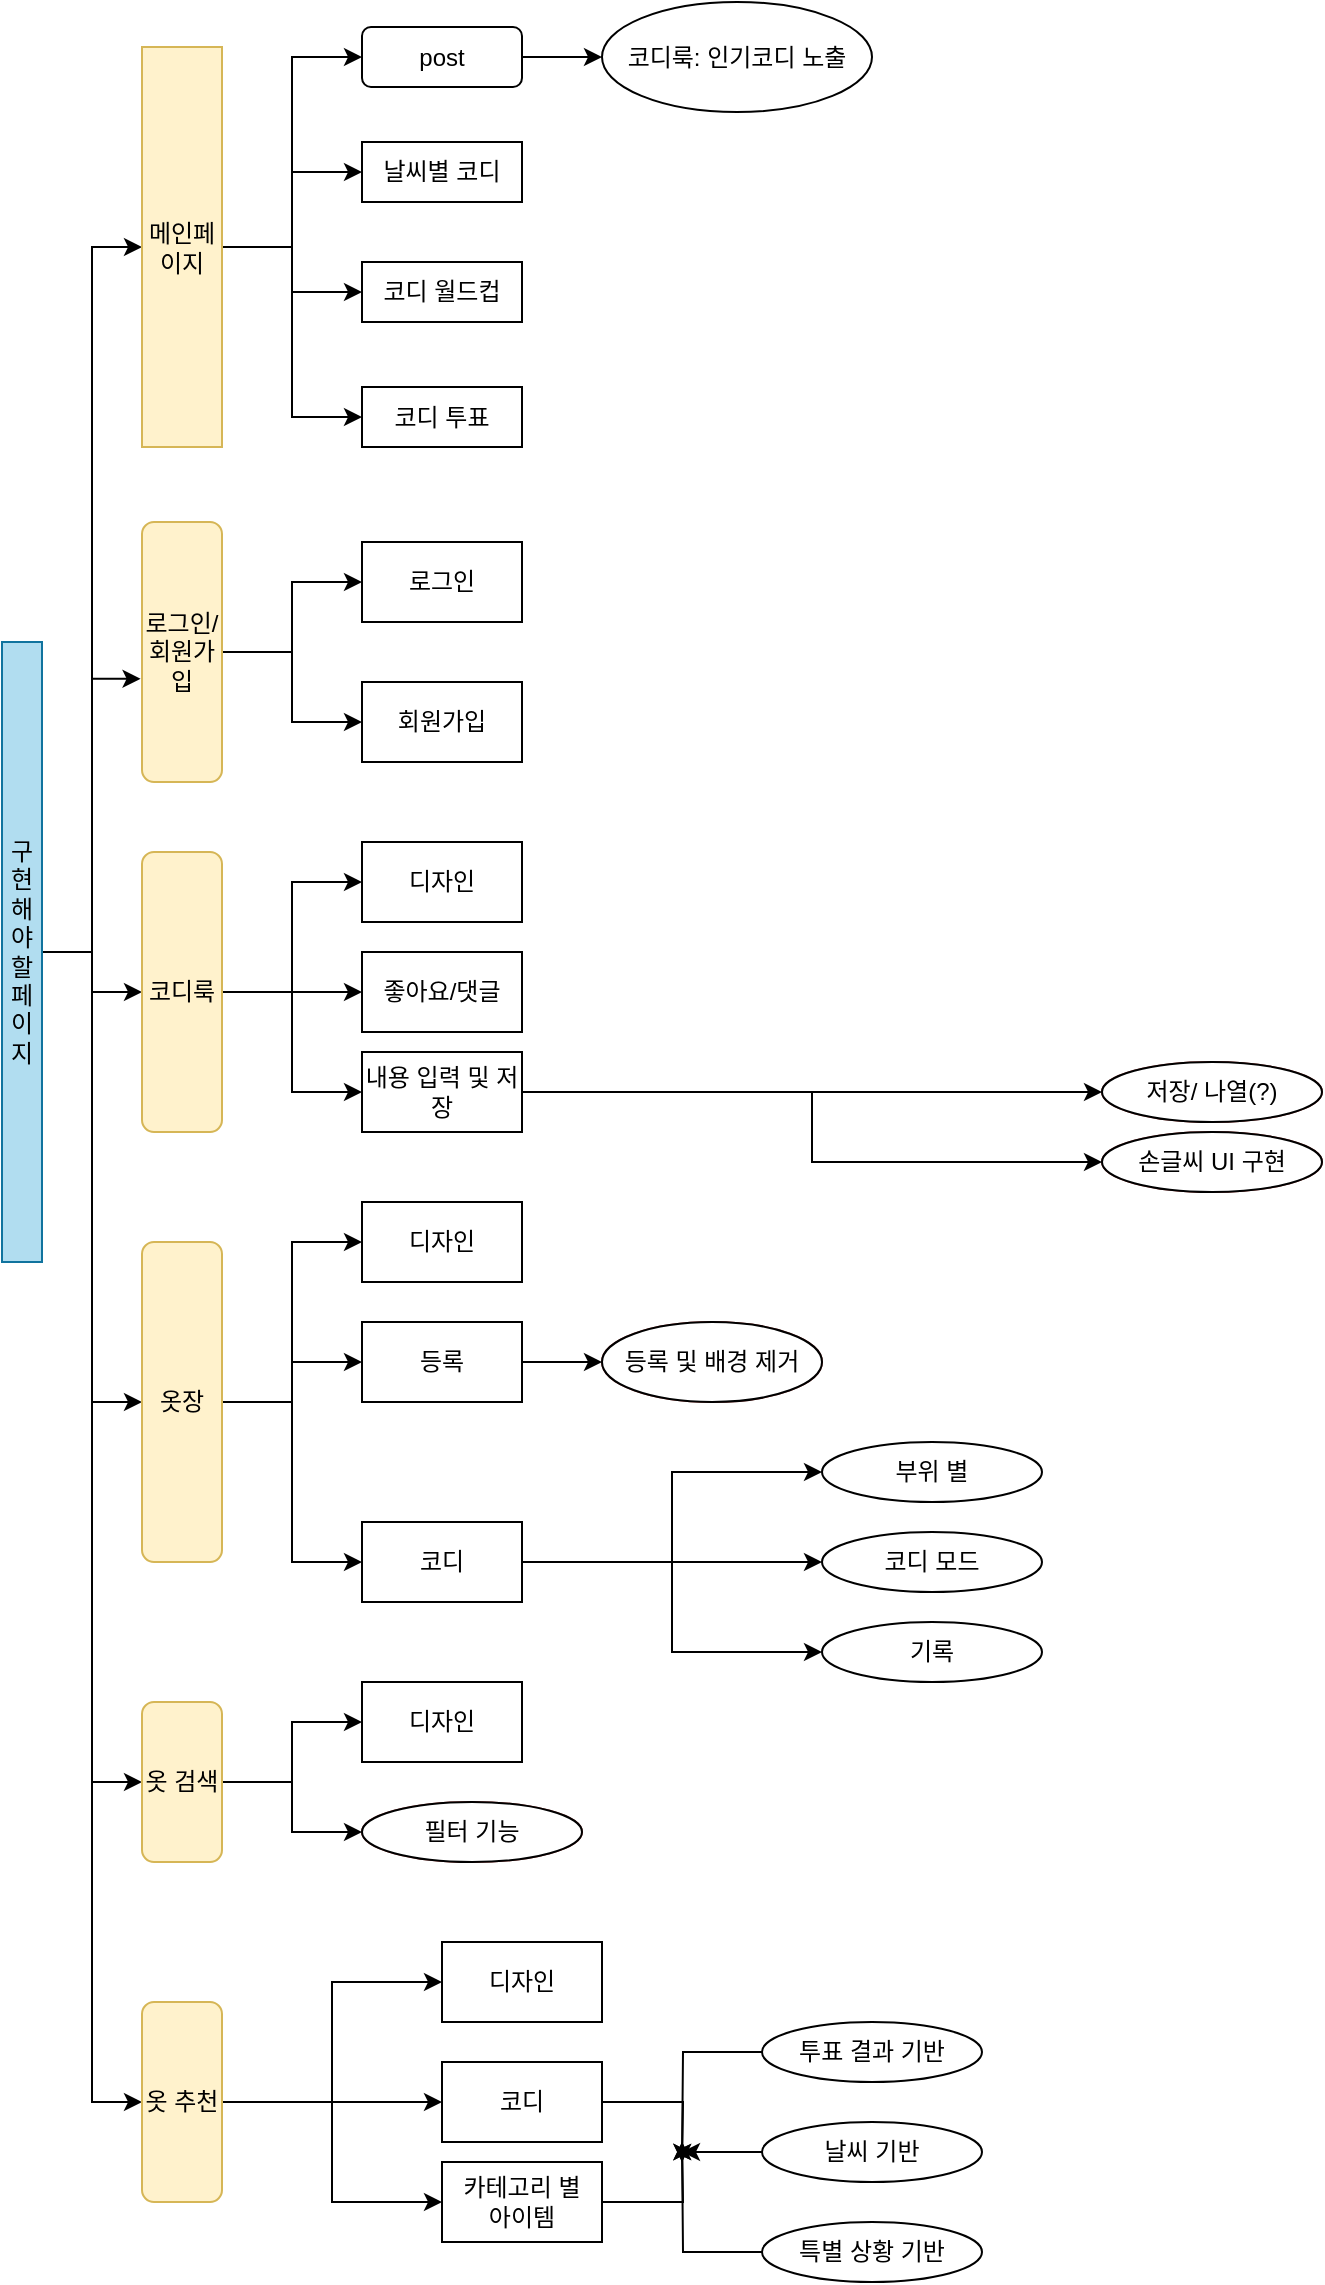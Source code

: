 <mxfile version="13.8.9-1" type="github">
  <diagram id="iKFN6JdOPibq9fqa3J4Q" name="Page-1">
    <mxGraphModel dx="1038" dy="548" grid="1" gridSize="10" guides="1" tooltips="1" connect="1" arrows="1" fold="1" page="1" pageScale="1" pageWidth="827" pageHeight="1169" math="0" shadow="0">
      <root>
        <mxCell id="0" />
        <mxCell id="1" parent="0" />
        <mxCell id="dnD3BIGXRiCvUnItMQ0W-30" style="edgeStyle=orthogonalEdgeStyle;rounded=0;orthogonalLoop=1;jettySize=auto;html=1;entryX=0;entryY=0.5;entryDx=0;entryDy=0;" parent="1" source="dnD3BIGXRiCvUnItMQ0W-1" target="dnD3BIGXRiCvUnItMQ0W-2" edge="1">
          <mxGeometry relative="1" as="geometry" />
        </mxCell>
        <mxCell id="dnD3BIGXRiCvUnItMQ0W-31" style="edgeStyle=orthogonalEdgeStyle;rounded=0;orthogonalLoop=1;jettySize=auto;html=1;entryX=-0.018;entryY=0.603;entryDx=0;entryDy=0;entryPerimeter=0;" parent="1" source="dnD3BIGXRiCvUnItMQ0W-1" target="dnD3BIGXRiCvUnItMQ0W-3" edge="1">
          <mxGeometry relative="1" as="geometry" />
        </mxCell>
        <mxCell id="dnD3BIGXRiCvUnItMQ0W-32" style="edgeStyle=orthogonalEdgeStyle;rounded=0;orthogonalLoop=1;jettySize=auto;html=1;" parent="1" source="dnD3BIGXRiCvUnItMQ0W-1" target="dnD3BIGXRiCvUnItMQ0W-4" edge="1">
          <mxGeometry relative="1" as="geometry" />
        </mxCell>
        <mxCell id="dnD3BIGXRiCvUnItMQ0W-34" style="edgeStyle=orthogonalEdgeStyle;rounded=0;orthogonalLoop=1;jettySize=auto;html=1;entryX=0;entryY=0.5;entryDx=0;entryDy=0;" parent="1" source="dnD3BIGXRiCvUnItMQ0W-1" target="dnD3BIGXRiCvUnItMQ0W-6" edge="1">
          <mxGeometry relative="1" as="geometry" />
        </mxCell>
        <mxCell id="dnD3BIGXRiCvUnItMQ0W-35" style="edgeStyle=orthogonalEdgeStyle;rounded=0;orthogonalLoop=1;jettySize=auto;html=1;entryX=0;entryY=0.5;entryDx=0;entryDy=0;" parent="1" source="dnD3BIGXRiCvUnItMQ0W-1" target="dnD3BIGXRiCvUnItMQ0W-7" edge="1">
          <mxGeometry relative="1" as="geometry" />
        </mxCell>
        <mxCell id="dnD3BIGXRiCvUnItMQ0W-46" style="edgeStyle=orthogonalEdgeStyle;rounded=0;orthogonalLoop=1;jettySize=auto;html=1;entryX=0;entryY=0.5;entryDx=0;entryDy=0;" parent="1" source="dnD3BIGXRiCvUnItMQ0W-1" target="dnD3BIGXRiCvUnItMQ0W-5" edge="1">
          <mxGeometry relative="1" as="geometry" />
        </mxCell>
        <mxCell id="dnD3BIGXRiCvUnItMQ0W-1" value="구현해야할 페이지" style="rounded=0;whiteSpace=wrap;html=1;fillColor=#b1ddf0;strokeColor=#10739e;" parent="1" vertex="1">
          <mxGeometry x="10" y="330" width="20" height="310" as="geometry" />
        </mxCell>
        <mxCell id="dnD3BIGXRiCvUnItMQ0W-21" value="" style="edgeStyle=orthogonalEdgeStyle;rounded=0;orthogonalLoop=1;jettySize=auto;html=1;" parent="1" source="dnD3BIGXRiCvUnItMQ0W-2" target="dnD3BIGXRiCvUnItMQ0W-20" edge="1">
          <mxGeometry relative="1" as="geometry" />
        </mxCell>
        <mxCell id="dnD3BIGXRiCvUnItMQ0W-24" style="edgeStyle=orthogonalEdgeStyle;rounded=0;orthogonalLoop=1;jettySize=auto;html=1;entryX=0;entryY=0.5;entryDx=0;entryDy=0;" parent="1" source="dnD3BIGXRiCvUnItMQ0W-2" target="dnD3BIGXRiCvUnItMQ0W-15" edge="1">
          <mxGeometry relative="1" as="geometry" />
        </mxCell>
        <mxCell id="dnD3BIGXRiCvUnItMQ0W-27" style="edgeStyle=orthogonalEdgeStyle;rounded=0;orthogonalLoop=1;jettySize=auto;html=1;entryX=0;entryY=0.5;entryDx=0;entryDy=0;" parent="1" source="dnD3BIGXRiCvUnItMQ0W-2" target="dnD3BIGXRiCvUnItMQ0W-26" edge="1">
          <mxGeometry relative="1" as="geometry" />
        </mxCell>
        <mxCell id="dnD3BIGXRiCvUnItMQ0W-29" style="edgeStyle=orthogonalEdgeStyle;rounded=0;orthogonalLoop=1;jettySize=auto;html=1;entryX=0;entryY=0.5;entryDx=0;entryDy=0;" parent="1" source="dnD3BIGXRiCvUnItMQ0W-2" target="dnD3BIGXRiCvUnItMQ0W-28" edge="1">
          <mxGeometry relative="1" as="geometry" />
        </mxCell>
        <mxCell id="dnD3BIGXRiCvUnItMQ0W-2" value="메인페이지" style="rounded=1;whiteSpace=wrap;html=1;arcSize=0;fillColor=#fff2cc;strokeColor=#d6b656;" parent="1" vertex="1">
          <mxGeometry x="80" y="32.5" width="40" height="200" as="geometry" />
        </mxCell>
        <mxCell id="dnD3BIGXRiCvUnItMQ0W-36" style="edgeStyle=orthogonalEdgeStyle;rounded=0;orthogonalLoop=1;jettySize=auto;html=1;" parent="1" source="dnD3BIGXRiCvUnItMQ0W-3" target="dnD3BIGXRiCvUnItMQ0W-37" edge="1">
          <mxGeometry relative="1" as="geometry">
            <mxPoint x="190" y="290" as="targetPoint" />
          </mxGeometry>
        </mxCell>
        <mxCell id="dnD3BIGXRiCvUnItMQ0W-41" style="edgeStyle=orthogonalEdgeStyle;rounded=0;orthogonalLoop=1;jettySize=auto;html=1;entryX=0;entryY=0.5;entryDx=0;entryDy=0;" parent="1" source="dnD3BIGXRiCvUnItMQ0W-3" target="dnD3BIGXRiCvUnItMQ0W-40" edge="1">
          <mxGeometry relative="1" as="geometry" />
        </mxCell>
        <mxCell id="dnD3BIGXRiCvUnItMQ0W-3" value="로그인/회원가입" style="rounded=1;whiteSpace=wrap;html=1;fillColor=#fff2cc;strokeColor=#d6b656;" parent="1" vertex="1">
          <mxGeometry x="80" y="270" width="40" height="130" as="geometry" />
        </mxCell>
        <mxCell id="a6otvqooGXa-oV83V2TE-5" style="edgeStyle=orthogonalEdgeStyle;rounded=0;orthogonalLoop=1;jettySize=auto;html=1;entryX=0;entryY=0.5;entryDx=0;entryDy=0;" edge="1" parent="1" source="dnD3BIGXRiCvUnItMQ0W-4" target="a6otvqooGXa-oV83V2TE-2">
          <mxGeometry relative="1" as="geometry" />
        </mxCell>
        <mxCell id="a6otvqooGXa-oV83V2TE-6" style="edgeStyle=orthogonalEdgeStyle;rounded=0;orthogonalLoop=1;jettySize=auto;html=1;entryX=0;entryY=0.5;entryDx=0;entryDy=0;" edge="1" parent="1" source="dnD3BIGXRiCvUnItMQ0W-4" target="a6otvqooGXa-oV83V2TE-3">
          <mxGeometry relative="1" as="geometry" />
        </mxCell>
        <mxCell id="a6otvqooGXa-oV83V2TE-7" style="edgeStyle=orthogonalEdgeStyle;rounded=0;orthogonalLoop=1;jettySize=auto;html=1;entryX=0;entryY=0.5;entryDx=0;entryDy=0;" edge="1" parent="1" source="dnD3BIGXRiCvUnItMQ0W-4" target="a6otvqooGXa-oV83V2TE-4">
          <mxGeometry relative="1" as="geometry" />
        </mxCell>
        <mxCell id="dnD3BIGXRiCvUnItMQ0W-4" value="코디룩" style="rounded=1;whiteSpace=wrap;html=1;fillColor=#fff2cc;strokeColor=#d6b656;" parent="1" vertex="1">
          <mxGeometry x="80" y="435" width="40" height="140" as="geometry" />
        </mxCell>
        <mxCell id="a6otvqooGXa-oV83V2TE-22" style="edgeStyle=orthogonalEdgeStyle;rounded=0;orthogonalLoop=1;jettySize=auto;html=1;" edge="1" parent="1" source="dnD3BIGXRiCvUnItMQ0W-5" target="a6otvqooGXa-oV83V2TE-8">
          <mxGeometry relative="1" as="geometry" />
        </mxCell>
        <mxCell id="a6otvqooGXa-oV83V2TE-23" style="edgeStyle=orthogonalEdgeStyle;rounded=0;orthogonalLoop=1;jettySize=auto;html=1;entryX=0;entryY=0.5;entryDx=0;entryDy=0;" edge="1" parent="1" source="dnD3BIGXRiCvUnItMQ0W-5" target="a6otvqooGXa-oV83V2TE-9">
          <mxGeometry relative="1" as="geometry" />
        </mxCell>
        <mxCell id="a6otvqooGXa-oV83V2TE-24" style="edgeStyle=orthogonalEdgeStyle;rounded=0;orthogonalLoop=1;jettySize=auto;html=1;entryX=0;entryY=0.5;entryDx=0;entryDy=0;" edge="1" parent="1" source="dnD3BIGXRiCvUnItMQ0W-5" target="a6otvqooGXa-oV83V2TE-10">
          <mxGeometry relative="1" as="geometry" />
        </mxCell>
        <mxCell id="dnD3BIGXRiCvUnItMQ0W-5" value="옷장" style="rounded=1;whiteSpace=wrap;html=1;fillColor=#fff2cc;strokeColor=#d6b656;" parent="1" vertex="1">
          <mxGeometry x="80" y="630" width="40" height="160" as="geometry" />
        </mxCell>
        <mxCell id="a6otvqooGXa-oV83V2TE-53" style="edgeStyle=orthogonalEdgeStyle;rounded=0;orthogonalLoop=1;jettySize=auto;html=1;entryX=0;entryY=0.5;entryDx=0;entryDy=0;" edge="1" parent="1" source="dnD3BIGXRiCvUnItMQ0W-6" target="a6otvqooGXa-oV83V2TE-52">
          <mxGeometry relative="1" as="geometry" />
        </mxCell>
        <mxCell id="a6otvqooGXa-oV83V2TE-55" style="edgeStyle=orthogonalEdgeStyle;rounded=0;orthogonalLoop=1;jettySize=auto;html=1;entryX=0;entryY=0.5;entryDx=0;entryDy=0;" edge="1" parent="1" source="dnD3BIGXRiCvUnItMQ0W-6" target="a6otvqooGXa-oV83V2TE-54">
          <mxGeometry relative="1" as="geometry" />
        </mxCell>
        <mxCell id="dnD3BIGXRiCvUnItMQ0W-6" value="옷 검색" style="rounded=1;whiteSpace=wrap;html=1;fillColor=#fff2cc;strokeColor=#d6b656;" parent="1" vertex="1">
          <mxGeometry x="80" y="860" width="40" height="80" as="geometry" />
        </mxCell>
        <mxCell id="a6otvqooGXa-oV83V2TE-41" style="edgeStyle=orthogonalEdgeStyle;rounded=0;orthogonalLoop=1;jettySize=auto;html=1;" edge="1" parent="1" source="dnD3BIGXRiCvUnItMQ0W-7" target="a6otvqooGXa-oV83V2TE-39">
          <mxGeometry relative="1" as="geometry" />
        </mxCell>
        <mxCell id="a6otvqooGXa-oV83V2TE-42" style="edgeStyle=orthogonalEdgeStyle;rounded=0;orthogonalLoop=1;jettySize=auto;html=1;entryX=0;entryY=0.5;entryDx=0;entryDy=0;" edge="1" parent="1" source="dnD3BIGXRiCvUnItMQ0W-7" target="a6otvqooGXa-oV83V2TE-40">
          <mxGeometry relative="1" as="geometry" />
        </mxCell>
        <mxCell id="a6otvqooGXa-oV83V2TE-57" style="edgeStyle=orthogonalEdgeStyle;rounded=0;orthogonalLoop=1;jettySize=auto;html=1;entryX=0;entryY=0.5;entryDx=0;entryDy=0;" edge="1" parent="1" source="dnD3BIGXRiCvUnItMQ0W-7" target="a6otvqooGXa-oV83V2TE-56">
          <mxGeometry relative="1" as="geometry" />
        </mxCell>
        <mxCell id="dnD3BIGXRiCvUnItMQ0W-7" value="옷 추천" style="rounded=1;whiteSpace=wrap;html=1;fillColor=#fff2cc;strokeColor=#d6b656;" parent="1" vertex="1">
          <mxGeometry x="80" y="1010" width="40" height="100" as="geometry" />
        </mxCell>
        <mxCell id="dnD3BIGXRiCvUnItMQ0W-19" value="" style="edgeStyle=orthogonalEdgeStyle;rounded=0;orthogonalLoop=1;jettySize=auto;html=1;" parent="1" source="dnD3BIGXRiCvUnItMQ0W-15" target="dnD3BIGXRiCvUnItMQ0W-18" edge="1">
          <mxGeometry relative="1" as="geometry" />
        </mxCell>
        <mxCell id="dnD3BIGXRiCvUnItMQ0W-15" value="post" style="rounded=1;whiteSpace=wrap;html=1;" parent="1" vertex="1">
          <mxGeometry x="190" y="22.5" width="80" height="30" as="geometry" />
        </mxCell>
        <mxCell id="dnD3BIGXRiCvUnItMQ0W-18" value="코디룩: 인기코디 노출" style="ellipse;whiteSpace=wrap;html=1;rounded=1;" parent="1" vertex="1">
          <mxGeometry x="310" y="10" width="135" height="55" as="geometry" />
        </mxCell>
        <mxCell id="dnD3BIGXRiCvUnItMQ0W-20" value="날씨별 코디" style="whiteSpace=wrap;html=1;rounded=1;arcSize=0;" parent="1" vertex="1">
          <mxGeometry x="190" y="80" width="80" height="30" as="geometry" />
        </mxCell>
        <mxCell id="dnD3BIGXRiCvUnItMQ0W-26" value="코디 월드컵" style="rounded=0;whiteSpace=wrap;html=1;" parent="1" vertex="1">
          <mxGeometry x="190" y="140" width="80" height="30" as="geometry" />
        </mxCell>
        <mxCell id="dnD3BIGXRiCvUnItMQ0W-28" value="코디 투표" style="rounded=0;whiteSpace=wrap;html=1;" parent="1" vertex="1">
          <mxGeometry x="190" y="202.5" width="80" height="30" as="geometry" />
        </mxCell>
        <mxCell id="dnD3BIGXRiCvUnItMQ0W-37" value="로그인" style="rounded=0;whiteSpace=wrap;html=1;" parent="1" vertex="1">
          <mxGeometry x="190" y="280" width="80" height="40" as="geometry" />
        </mxCell>
        <mxCell id="dnD3BIGXRiCvUnItMQ0W-40" value="회원가입" style="rounded=0;whiteSpace=wrap;html=1;" parent="1" vertex="1">
          <mxGeometry x="190" y="350" width="80" height="40" as="geometry" />
        </mxCell>
        <mxCell id="dnD3BIGXRiCvUnItMQ0W-43" style="edgeStyle=orthogonalEdgeStyle;rounded=0;orthogonalLoop=1;jettySize=auto;html=1;exitX=0.5;exitY=1;exitDx=0;exitDy=0;" parent="1" source="dnD3BIGXRiCvUnItMQ0W-28" target="dnD3BIGXRiCvUnItMQ0W-28" edge="1">
          <mxGeometry relative="1" as="geometry" />
        </mxCell>
        <mxCell id="a6otvqooGXa-oV83V2TE-2" value="디자인" style="rounded=0;whiteSpace=wrap;html=1;" vertex="1" parent="1">
          <mxGeometry x="190" y="430" width="80" height="40" as="geometry" />
        </mxCell>
        <mxCell id="a6otvqooGXa-oV83V2TE-3" value="좋아요/댓글" style="rounded=0;whiteSpace=wrap;html=1;" vertex="1" parent="1">
          <mxGeometry x="190" y="485" width="80" height="40" as="geometry" />
        </mxCell>
        <mxCell id="a6otvqooGXa-oV83V2TE-12" value="" style="edgeStyle=orthogonalEdgeStyle;rounded=0;orthogonalLoop=1;jettySize=auto;html=1;" edge="1" parent="1" source="a6otvqooGXa-oV83V2TE-4" target="a6otvqooGXa-oV83V2TE-11">
          <mxGeometry relative="1" as="geometry" />
        </mxCell>
        <mxCell id="a6otvqooGXa-oV83V2TE-17" style="edgeStyle=orthogonalEdgeStyle;rounded=0;orthogonalLoop=1;jettySize=auto;html=1;entryX=0;entryY=0.5;entryDx=0;entryDy=0;" edge="1" parent="1" source="a6otvqooGXa-oV83V2TE-4" target="a6otvqooGXa-oV83V2TE-15">
          <mxGeometry relative="1" as="geometry" />
        </mxCell>
        <mxCell id="a6otvqooGXa-oV83V2TE-4" value="내용 입력 및 저장" style="rounded=0;whiteSpace=wrap;html=1;" vertex="1" parent="1">
          <mxGeometry x="190" y="535" width="80" height="40" as="geometry" />
        </mxCell>
        <mxCell id="a6otvqooGXa-oV83V2TE-8" value="디자인" style="rounded=0;whiteSpace=wrap;html=1;" vertex="1" parent="1">
          <mxGeometry x="190" y="610" width="80" height="40" as="geometry" />
        </mxCell>
        <mxCell id="a6otvqooGXa-oV83V2TE-30" style="edgeStyle=orthogonalEdgeStyle;rounded=0;orthogonalLoop=1;jettySize=auto;html=1;" edge="1" parent="1" source="a6otvqooGXa-oV83V2TE-9" target="a6otvqooGXa-oV83V2TE-20">
          <mxGeometry relative="1" as="geometry" />
        </mxCell>
        <mxCell id="a6otvqooGXa-oV83V2TE-9" value="등록" style="rounded=0;whiteSpace=wrap;html=1;" vertex="1" parent="1">
          <mxGeometry x="190" y="670" width="80" height="40" as="geometry" />
        </mxCell>
        <mxCell id="a6otvqooGXa-oV83V2TE-27" style="edgeStyle=orthogonalEdgeStyle;rounded=0;orthogonalLoop=1;jettySize=auto;html=1;entryX=0;entryY=0.5;entryDx=0;entryDy=0;" edge="1" parent="1" source="a6otvqooGXa-oV83V2TE-10" target="a6otvqooGXa-oV83V2TE-21">
          <mxGeometry relative="1" as="geometry" />
        </mxCell>
        <mxCell id="a6otvqooGXa-oV83V2TE-28" style="edgeStyle=orthogonalEdgeStyle;rounded=0;orthogonalLoop=1;jettySize=auto;html=1;entryX=0;entryY=0.5;entryDx=0;entryDy=0;" edge="1" parent="1" source="a6otvqooGXa-oV83V2TE-10" target="a6otvqooGXa-oV83V2TE-25">
          <mxGeometry relative="1" as="geometry" />
        </mxCell>
        <mxCell id="a6otvqooGXa-oV83V2TE-29" style="edgeStyle=orthogonalEdgeStyle;rounded=0;orthogonalLoop=1;jettySize=auto;html=1;entryX=0;entryY=0.5;entryDx=0;entryDy=0;" edge="1" parent="1" source="a6otvqooGXa-oV83V2TE-10" target="a6otvqooGXa-oV83V2TE-26">
          <mxGeometry relative="1" as="geometry" />
        </mxCell>
        <mxCell id="a6otvqooGXa-oV83V2TE-10" value="코디" style="rounded=0;whiteSpace=wrap;html=1;" vertex="1" parent="1">
          <mxGeometry x="190" y="770" width="80" height="40" as="geometry" />
        </mxCell>
        <mxCell id="a6otvqooGXa-oV83V2TE-11" value="저장/ 나열(?)" style="ellipse;whiteSpace=wrap;html=1;rounded=0;fillColor=#f8cecc;strokeColor=#b85450;" vertex="1" parent="1">
          <mxGeometry x="560" y="540" width="110" height="30" as="geometry" />
        </mxCell>
        <mxCell id="a6otvqooGXa-oV83V2TE-15" value="손글씨 UI 구현" style="ellipse;whiteSpace=wrap;html=1;rounded=0;fillColor=#f8cecc;strokeColor=#b85450;" vertex="1" parent="1">
          <mxGeometry x="560" y="575" width="110" height="30" as="geometry" />
        </mxCell>
        <mxCell id="a6otvqooGXa-oV83V2TE-20" value="등록 및 배경 제거" style="ellipse;whiteSpace=wrap;html=1;rounded=0;fillColor=#f8cecc;strokeColor=#b85450;" vertex="1" parent="1">
          <mxGeometry x="310" y="670" width="110" height="40" as="geometry" />
        </mxCell>
        <mxCell id="a6otvqooGXa-oV83V2TE-21" value="부위 별" style="ellipse;whiteSpace=wrap;html=1;rounded=0;" vertex="1" parent="1">
          <mxGeometry x="420" y="730" width="110" height="30" as="geometry" />
        </mxCell>
        <mxCell id="a6otvqooGXa-oV83V2TE-25" value="코디 모드" style="ellipse;whiteSpace=wrap;html=1;rounded=0;" vertex="1" parent="1">
          <mxGeometry x="420" y="775" width="110" height="30" as="geometry" />
        </mxCell>
        <mxCell id="a6otvqooGXa-oV83V2TE-26" value="기록" style="ellipse;whiteSpace=wrap;html=1;rounded=0;" vertex="1" parent="1">
          <mxGeometry x="420" y="820" width="110" height="30" as="geometry" />
        </mxCell>
        <mxCell id="a6otvqooGXa-oV83V2TE-47" style="edgeStyle=orthogonalEdgeStyle;rounded=0;orthogonalLoop=1;jettySize=auto;html=1;" edge="1" parent="1" source="a6otvqooGXa-oV83V2TE-32">
          <mxGeometry relative="1" as="geometry">
            <mxPoint x="350" y="1090" as="targetPoint" />
          </mxGeometry>
        </mxCell>
        <mxCell id="a6otvqooGXa-oV83V2TE-32" value="투표 결과 기반" style="ellipse;whiteSpace=wrap;html=1;rounded=0;" vertex="1" parent="1">
          <mxGeometry x="390" y="1020" width="110" height="30" as="geometry" />
        </mxCell>
        <mxCell id="a6otvqooGXa-oV83V2TE-50" style="edgeStyle=orthogonalEdgeStyle;rounded=0;orthogonalLoop=1;jettySize=auto;html=1;" edge="1" parent="1" source="a6otvqooGXa-oV83V2TE-33">
          <mxGeometry relative="1" as="geometry">
            <mxPoint x="350" y="1085" as="targetPoint" />
          </mxGeometry>
        </mxCell>
        <mxCell id="a6otvqooGXa-oV83V2TE-33" value="날씨 기반" style="ellipse;whiteSpace=wrap;html=1;rounded=0;" vertex="1" parent="1">
          <mxGeometry x="390" y="1070" width="110" height="30" as="geometry" />
        </mxCell>
        <mxCell id="a6otvqooGXa-oV83V2TE-49" style="edgeStyle=orthogonalEdgeStyle;rounded=0;orthogonalLoop=1;jettySize=auto;html=1;" edge="1" parent="1" source="a6otvqooGXa-oV83V2TE-34">
          <mxGeometry relative="1" as="geometry">
            <mxPoint x="350" y="1080" as="targetPoint" />
          </mxGeometry>
        </mxCell>
        <mxCell id="a6otvqooGXa-oV83V2TE-34" value="특별 상황 기반" style="ellipse;whiteSpace=wrap;html=1;rounded=0;" vertex="1" parent="1">
          <mxGeometry x="390" y="1120" width="110" height="30" as="geometry" />
        </mxCell>
        <mxCell id="a6otvqooGXa-oV83V2TE-43" style="edgeStyle=orthogonalEdgeStyle;rounded=0;orthogonalLoop=1;jettySize=auto;html=1;" edge="1" parent="1" source="a6otvqooGXa-oV83V2TE-39">
          <mxGeometry relative="1" as="geometry">
            <mxPoint x="350" y="1090" as="targetPoint" />
          </mxGeometry>
        </mxCell>
        <mxCell id="a6otvqooGXa-oV83V2TE-39" value="코디" style="rounded=0;whiteSpace=wrap;html=1;" vertex="1" parent="1">
          <mxGeometry x="230" y="1040" width="80" height="40" as="geometry" />
        </mxCell>
        <mxCell id="a6otvqooGXa-oV83V2TE-45" style="edgeStyle=orthogonalEdgeStyle;rounded=0;orthogonalLoop=1;jettySize=auto;html=1;" edge="1" parent="1" source="a6otvqooGXa-oV83V2TE-40">
          <mxGeometry relative="1" as="geometry">
            <mxPoint x="350" y="1080" as="targetPoint" />
          </mxGeometry>
        </mxCell>
        <mxCell id="a6otvqooGXa-oV83V2TE-40" value="카테고리 별&lt;br&gt;아이템" style="rounded=0;whiteSpace=wrap;html=1;" vertex="1" parent="1">
          <mxGeometry x="230" y="1090" width="80" height="40" as="geometry" />
        </mxCell>
        <mxCell id="a6otvqooGXa-oV83V2TE-52" value="필터 기능" style="ellipse;whiteSpace=wrap;html=1;rounded=0;fillColor=#f8cecc;strokeColor=#b85450;" vertex="1" parent="1">
          <mxGeometry x="190" y="910" width="110" height="30" as="geometry" />
        </mxCell>
        <mxCell id="a6otvqooGXa-oV83V2TE-54" value="디자인" style="rounded=0;whiteSpace=wrap;html=1;" vertex="1" parent="1">
          <mxGeometry x="190" y="850" width="80" height="40" as="geometry" />
        </mxCell>
        <mxCell id="a6otvqooGXa-oV83V2TE-56" value="디자인" style="rounded=0;whiteSpace=wrap;html=1;" vertex="1" parent="1">
          <mxGeometry x="230" y="980" width="80" height="40" as="geometry" />
        </mxCell>
        <mxCell id="a6otvqooGXa-oV83V2TE-58" value="필터 기능" style="ellipse;whiteSpace=wrap;html=1;rounded=0;" vertex="1" parent="1">
          <mxGeometry x="190" y="910" width="110" height="30" as="geometry" />
        </mxCell>
        <mxCell id="a6otvqooGXa-oV83V2TE-59" value="등록 및 배경 제거" style="ellipse;whiteSpace=wrap;html=1;rounded=0;" vertex="1" parent="1">
          <mxGeometry x="310" y="670" width="110" height="40" as="geometry" />
        </mxCell>
        <mxCell id="a6otvqooGXa-oV83V2TE-60" value="손글씨 UI 구현" style="ellipse;whiteSpace=wrap;html=1;rounded=0;" vertex="1" parent="1">
          <mxGeometry x="560" y="575" width="110" height="30" as="geometry" />
        </mxCell>
        <mxCell id="a6otvqooGXa-oV83V2TE-61" value="저장/ 나열(?)" style="ellipse;whiteSpace=wrap;html=1;rounded=0;" vertex="1" parent="1">
          <mxGeometry x="560" y="540" width="110" height="30" as="geometry" />
        </mxCell>
      </root>
    </mxGraphModel>
  </diagram>
</mxfile>
